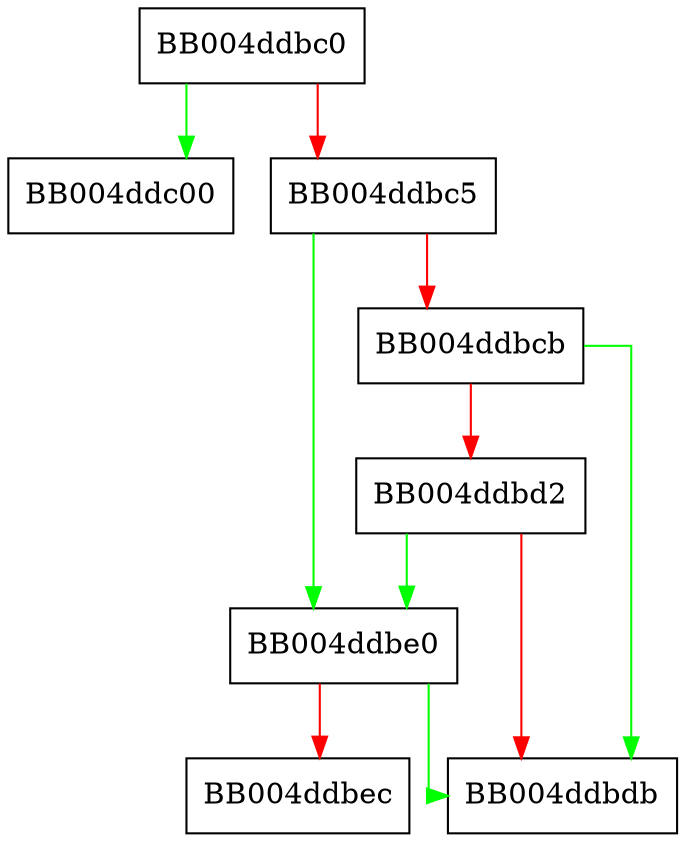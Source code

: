 digraph SSL_is_init_finished {
  node [shape="box"];
  graph [splines=ortho];
  BB004ddbc0 -> BB004ddc00 [color="green"];
  BB004ddbc0 -> BB004ddbc5 [color="red"];
  BB004ddbc5 -> BB004ddbe0 [color="green"];
  BB004ddbc5 -> BB004ddbcb [color="red"];
  BB004ddbcb -> BB004ddbdb [color="green"];
  BB004ddbcb -> BB004ddbd2 [color="red"];
  BB004ddbd2 -> BB004ddbe0 [color="green"];
  BB004ddbd2 -> BB004ddbdb [color="red"];
  BB004ddbe0 -> BB004ddbdb [color="green"];
  BB004ddbe0 -> BB004ddbec [color="red"];
}